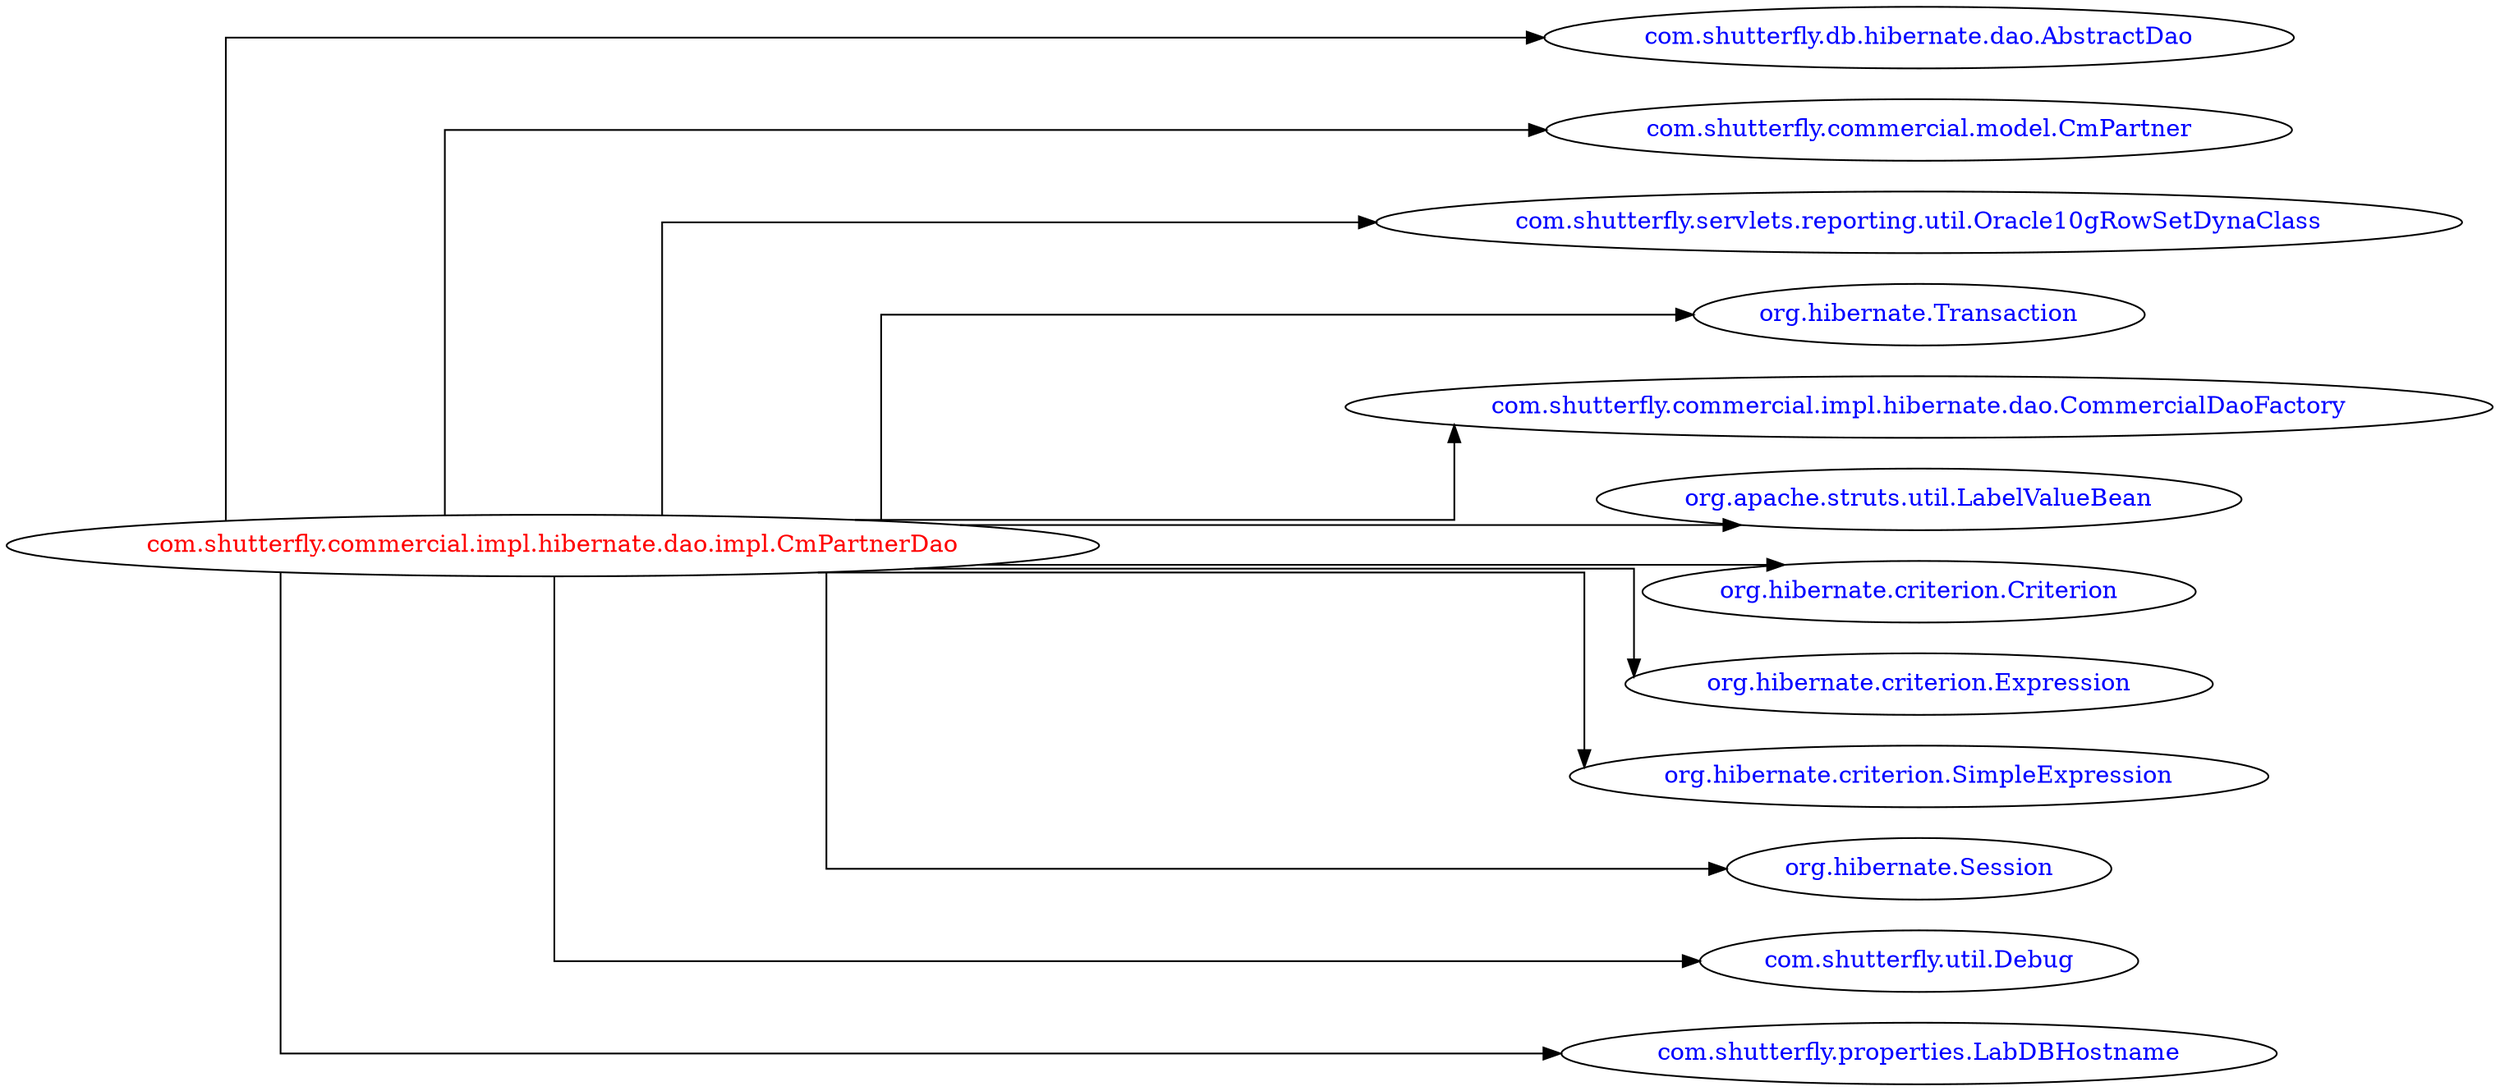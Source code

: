 digraph dependencyGraph {
 concentrate=true;
 ranksep="2.0";
 rankdir="LR"; 
 splines="ortho";
"com.shutterfly.commercial.impl.hibernate.dao.impl.CmPartnerDao" [fontcolor="red"];
"com.shutterfly.db.hibernate.dao.AbstractDao" [ fontcolor="blue" ];
"com.shutterfly.commercial.impl.hibernate.dao.impl.CmPartnerDao"->"com.shutterfly.db.hibernate.dao.AbstractDao";
"com.shutterfly.commercial.model.CmPartner" [ fontcolor="blue" ];
"com.shutterfly.commercial.impl.hibernate.dao.impl.CmPartnerDao"->"com.shutterfly.commercial.model.CmPartner";
"com.shutterfly.servlets.reporting.util.Oracle10gRowSetDynaClass" [ fontcolor="blue" ];
"com.shutterfly.commercial.impl.hibernate.dao.impl.CmPartnerDao"->"com.shutterfly.servlets.reporting.util.Oracle10gRowSetDynaClass";
"org.hibernate.Transaction" [ fontcolor="blue" ];
"com.shutterfly.commercial.impl.hibernate.dao.impl.CmPartnerDao"->"org.hibernate.Transaction";
"com.shutterfly.commercial.impl.hibernate.dao.CommercialDaoFactory" [ fontcolor="blue" ];
"com.shutterfly.commercial.impl.hibernate.dao.impl.CmPartnerDao"->"com.shutterfly.commercial.impl.hibernate.dao.CommercialDaoFactory";
"org.apache.struts.util.LabelValueBean" [ fontcolor="blue" ];
"com.shutterfly.commercial.impl.hibernate.dao.impl.CmPartnerDao"->"org.apache.struts.util.LabelValueBean";
"org.hibernate.criterion.Criterion" [ fontcolor="blue" ];
"com.shutterfly.commercial.impl.hibernate.dao.impl.CmPartnerDao"->"org.hibernate.criterion.Criterion";
"org.hibernate.criterion.Expression" [ fontcolor="blue" ];
"com.shutterfly.commercial.impl.hibernate.dao.impl.CmPartnerDao"->"org.hibernate.criterion.Expression";
"org.hibernate.criterion.SimpleExpression" [ fontcolor="blue" ];
"com.shutterfly.commercial.impl.hibernate.dao.impl.CmPartnerDao"->"org.hibernate.criterion.SimpleExpression";
"org.hibernate.Session" [ fontcolor="blue" ];
"com.shutterfly.commercial.impl.hibernate.dao.impl.CmPartnerDao"->"org.hibernate.Session";
"com.shutterfly.util.Debug" [ fontcolor="blue" ];
"com.shutterfly.commercial.impl.hibernate.dao.impl.CmPartnerDao"->"com.shutterfly.util.Debug";
"com.shutterfly.properties.LabDBHostname" [ fontcolor="blue" ];
"com.shutterfly.commercial.impl.hibernate.dao.impl.CmPartnerDao"->"com.shutterfly.properties.LabDBHostname";
}